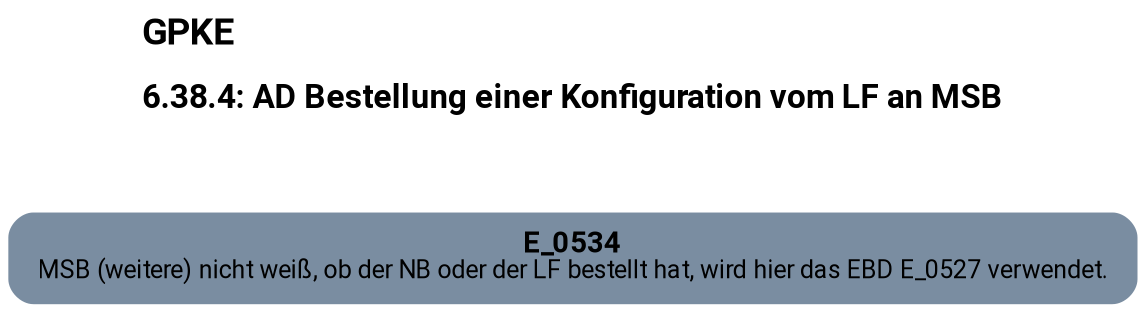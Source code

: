 digraph D {
    labelloc="t";
    label=<<B><FONT POINT-SIZE="18">GPKE</FONT></B><BR align="left"/><BR/><B><FONT POINT-SIZE="16">6.38.4: AD Bestellung einer Konfiguration vom LF an MSB</FONT></B><BR align="left"/><BR/><BR/><BR/>>;
    ratio="compress";
    concentrate=true;
    pack=true;
    rankdir=TB;
    packmode="array";
    size="20,20";
    "Empty" [margin="0.2,0.12", shape=box, style="filled,rounded", penwidth=0.0, fillcolor="#7a8da1", label=<<B>E_0534</B><BR align="center"/><FONT point-size="12">MSB (weitere) nicht weiß, ob der NB oder der LF bestellt hat, wird hier das EBD E_0527 verwendet.</FONT><BR align="center"/>>, fontname="Roboto, sans-serif"];


    bgcolor="transparent";
fontname="Roboto, sans-serif";
}